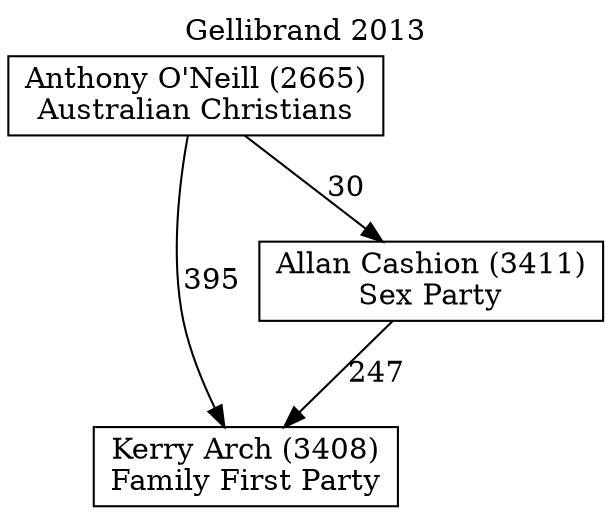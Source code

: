 // House preference flow
digraph "Kerry Arch (3408)_Gellibrand_2013" {
	graph [label="Gellibrand 2013" labelloc=t mclimit=10]
	node [shape=box]
	"Kerry Arch (3408)" [label="Kerry Arch (3408)
Family First Party"]
	"Allan Cashion (3411)" [label="Allan Cashion (3411)
Sex Party"]
	"Anthony O'Neill (2665)" [label="Anthony O'Neill (2665)
Australian Christians"]
	"Allan Cashion (3411)" -> "Kerry Arch (3408)" [label=247]
	"Anthony O'Neill (2665)" -> "Allan Cashion (3411)" [label=30]
	"Anthony O'Neill (2665)" -> "Kerry Arch (3408)" [label=395]
}
